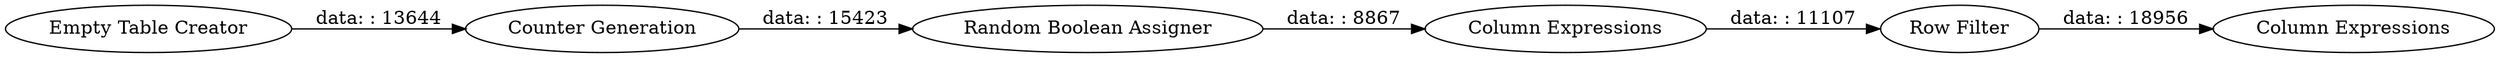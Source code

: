 digraph {
	"-6412041128800817944_5" [label="Random Boolean Assigner"]
	"-6412041128800817944_3" [label="Counter Generation"]
	"-6412041128800817944_12" [label="Row Filter"]
	"-6412041128800817944_13" [label="Column Expressions"]
	"-6412041128800817944_2" [label="Empty Table Creator"]
	"-6412041128800817944_7" [label="Column Expressions"]
	"-6412041128800817944_3" -> "-6412041128800817944_5" [label="data: : 15423"]
	"-6412041128800817944_12" -> "-6412041128800817944_13" [label="data: : 18956"]
	"-6412041128800817944_5" -> "-6412041128800817944_7" [label="data: : 8867"]
	"-6412041128800817944_2" -> "-6412041128800817944_3" [label="data: : 13644"]
	"-6412041128800817944_7" -> "-6412041128800817944_12" [label="data: : 11107"]
	rankdir=LR
}
